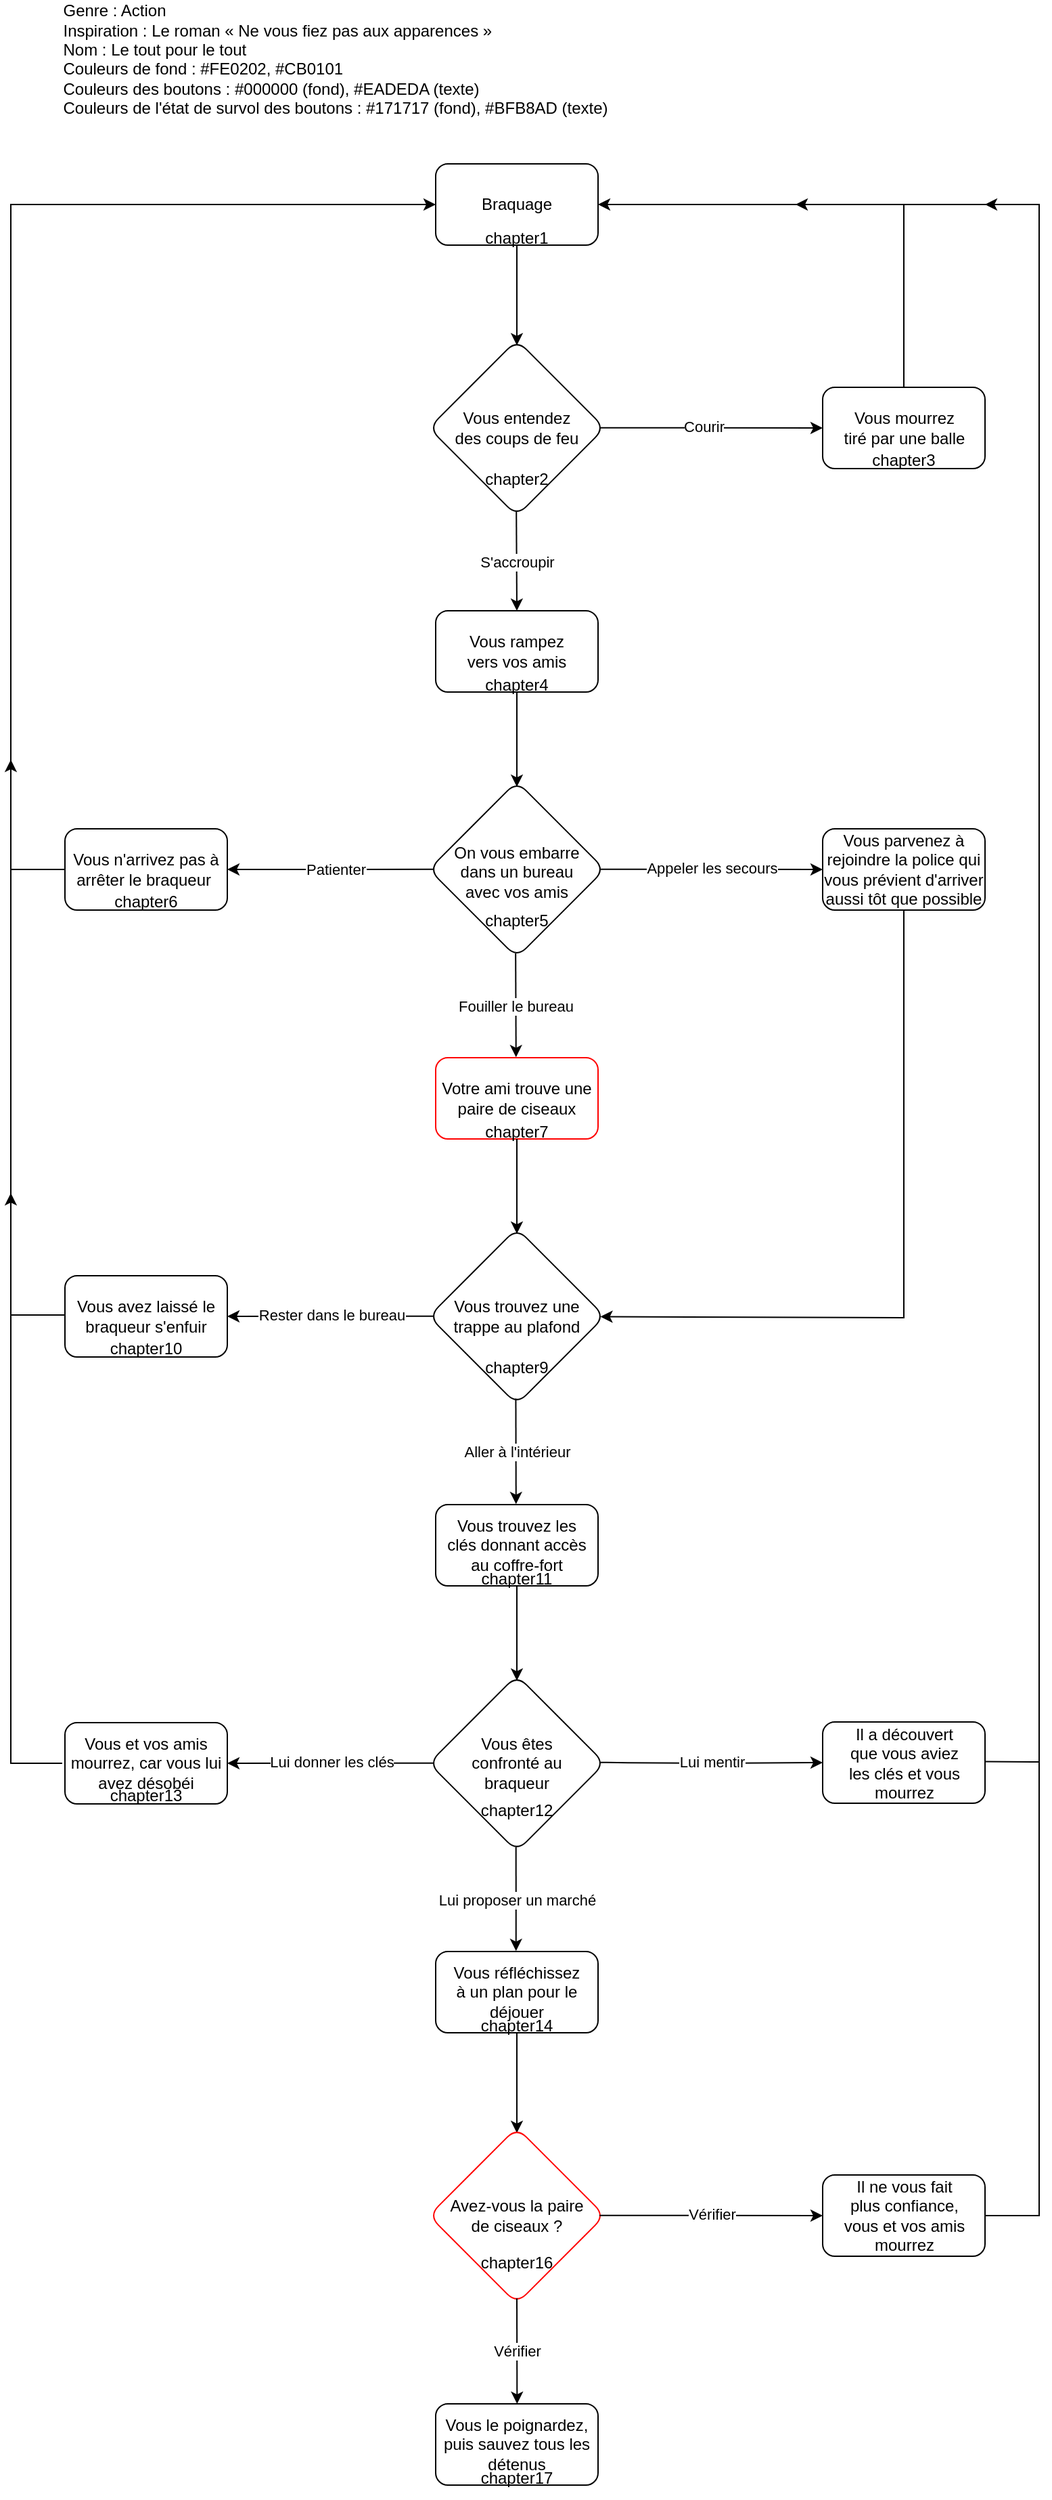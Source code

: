 <mxfile>
    <diagram id="R9KdjouUT489cZY8HfNt" name="Page-1">
        <mxGraphModel dx="1315" dy="920" grid="1" gridSize="10" guides="1" tooltips="1" connect="1" arrows="1" fold="1" page="1" pageScale="1" pageWidth="827" pageHeight="1169" background="#ffffff" math="0" shadow="0">
            <root>
                <mxCell id="0"/>
                <mxCell id="1" parent="0"/>
                <mxCell id="2" value="&lt;div style=&quot;text-align: left&quot;&gt;&lt;span&gt;Genre : Action&lt;/span&gt;&lt;/div&gt;&lt;div style=&quot;text-align: left&quot;&gt;&lt;span&gt;Inspiration : Le roman « Ne vous fiez pas aux apparences »&lt;/span&gt;&lt;/div&gt;&lt;div style=&quot;text-align: left&quot;&gt;Nom : Le tout pour le tout&lt;/div&gt;&lt;div style=&quot;text-align: left&quot;&gt;Couleurs de fond : #FE0202, #CB0101&lt;/div&gt;&lt;div style=&quot;text-align: left&quot;&gt;Couleurs des boutons : #000000 (fond), #EADEDA (texte)&lt;/div&gt;&lt;div style=&quot;text-align: left&quot;&gt;Couleurs de l'état de survol des boutons : #171717 (fond), #BFB8AD (texte)&lt;/div&gt;&lt;div style=&quot;text-align: left&quot;&gt;&lt;br&gt;&lt;/div&gt;" style="text;html=1;strokeColor=none;fillColor=none;align=center;verticalAlign=middle;whiteSpace=wrap;rounded=0;fontColor=#000000;" parent="1" vertex="1">
                    <mxGeometry x="74.97" y="40" width="410" height="100" as="geometry"/>
                </mxCell>
                <mxCell id="6" value="" style="edgeStyle=none;html=1;entryX=0.5;entryY=0;entryDx=0;entryDy=0;exitX=0.5;exitY=1;exitDx=0;exitDy=0;fontColor=#000000;strokeColor=#000000;" parent="1" source="3" edge="1">
                    <mxGeometry relative="1" as="geometry">
                        <mxPoint x="414" y="224" as="sourcePoint"/>
                        <mxPoint x="414" y="294" as="targetPoint"/>
                    </mxGeometry>
                </mxCell>
                <mxCell id="3" value="" style="rounded=1;whiteSpace=wrap;html=1;fontColor=#000000;fillColor=#FFFFFF;strokeColor=#000000;" parent="1" vertex="1">
                    <mxGeometry x="354" y="160" width="120" height="60" as="geometry"/>
                </mxCell>
                <mxCell id="4" value="Braquage" style="text;html=1;strokeColor=none;fillColor=none;align=center;verticalAlign=middle;whiteSpace=wrap;rounded=0;fontColor=#000000;" parent="1" vertex="1">
                    <mxGeometry x="381" y="175" width="66" height="30" as="geometry"/>
                </mxCell>
                <mxCell id="5" value="" style="rhombus;whiteSpace=wrap;html=1;rounded=1;fontColor=#000000;fillColor=#FFFFFF;strokeColor=#000000;" parent="1" vertex="1">
                    <mxGeometry x="349" y="290" width="130" height="130" as="geometry"/>
                </mxCell>
                <mxCell id="7" value="Vous entendez des coups de feu" style="text;html=1;strokeColor=none;fillColor=none;align=center;verticalAlign=middle;whiteSpace=wrap;rounded=0;fontColor=#000000;" parent="1" vertex="1">
                    <mxGeometry x="366" y="340" width="96" height="30" as="geometry"/>
                </mxCell>
                <mxCell id="66" style="edgeStyle=none;rounded=0;html=1;exitX=0.5;exitY=0;exitDx=0;exitDy=0;entryX=1;entryY=0.5;entryDx=0;entryDy=0;fontColor=#000000;strokeColor=#000000;" parent="1" source="10" target="3" edge="1">
                    <mxGeometry relative="1" as="geometry">
                        <Array as="points">
                            <mxPoint x="700" y="190"/>
                        </Array>
                    </mxGeometry>
                </mxCell>
                <mxCell id="10" value="" style="whiteSpace=wrap;html=1;rounded=1;fontColor=#000000;fillColor=#FFFFFF;strokeColor=#000000;" parent="1" vertex="1">
                    <mxGeometry x="640" y="325" width="120" height="60" as="geometry"/>
                </mxCell>
                <mxCell id="12" value="" style="endArrow=classic;html=1;entryX=0;entryY=0.5;entryDx=0;entryDy=0;fontColor=#000000;strokeColor=#000000;" parent="1" edge="1">
                    <mxGeometry relative="1" as="geometry">
                        <mxPoint x="475" y="354.83" as="sourcePoint"/>
                        <mxPoint x="640" y="355" as="targetPoint"/>
                    </mxGeometry>
                </mxCell>
                <mxCell id="72" value="Courir" style="edgeLabel;align=center;verticalAlign=middle;resizable=0;points=[];labelBackgroundColor=#FFFFFF;fontColor=#000000;labelBorderColor=none;html=1;" parent="12" vertex="1" connectable="0">
                    <mxGeometry x="-0.064" y="-1" relative="1" as="geometry">
                        <mxPoint y="-2" as="offset"/>
                    </mxGeometry>
                </mxCell>
                <mxCell id="14" value="Vous mourrez tiré par une balle" style="text;html=1;strokeColor=none;fillColor=none;align=center;verticalAlign=middle;whiteSpace=wrap;rounded=0;fontColor=#000000;" parent="1" vertex="1">
                    <mxGeometry x="653.75" y="340" width="92.5" height="30" as="geometry"/>
                </mxCell>
                <mxCell id="21" value="" style="edgeStyle=none;html=1;fontColor=#000000;strokeColor=#000000;" parent="1" source="15" edge="1">
                    <mxGeometry relative="1" as="geometry">
                        <mxPoint x="414" y="620" as="targetPoint"/>
                    </mxGeometry>
                </mxCell>
                <mxCell id="15" value="" style="rounded=1;whiteSpace=wrap;html=1;fontColor=#000000;fillColor=#FFFFFF;strokeColor=#000000;" parent="1" vertex="1">
                    <mxGeometry x="354" y="490" width="120" height="60" as="geometry"/>
                </mxCell>
                <mxCell id="16" value="" style="endArrow=classic;html=1;exitX=0.497;exitY=0.972;exitDx=0;exitDy=0;exitPerimeter=0;fontColor=#000000;strokeColor=#000000;" parent="1" source="5" edge="1">
                    <mxGeometry relative="1" as="geometry">
                        <mxPoint x="413.66" y="420" as="sourcePoint"/>
                        <mxPoint x="414" y="490" as="targetPoint"/>
                    </mxGeometry>
                </mxCell>
                <mxCell id="17" value="S'accroupir" style="edgeLabel;resizable=0;html=1;align=center;verticalAlign=middle;fontColor=#000000;labelBackgroundColor=#FFFFFF;" parent="16" connectable="0" vertex="1">
                    <mxGeometry relative="1" as="geometry">
                        <mxPoint as="offset"/>
                    </mxGeometry>
                </mxCell>
                <mxCell id="18" value="Vous rampez vers vos amis" style="text;html=1;strokeColor=none;fillColor=none;align=center;verticalAlign=middle;whiteSpace=wrap;rounded=0;fontColor=#000000;" parent="1" vertex="1">
                    <mxGeometry x="376" y="505" width="76" height="30" as="geometry"/>
                </mxCell>
                <mxCell id="19" value="" style="rhombus;whiteSpace=wrap;html=1;rounded=1;shadow=0;fontColor=#000000;fillColor=#FFFFFF;strokeColor=#000000;" parent="1" vertex="1">
                    <mxGeometry x="349" y="616" width="130" height="130" as="geometry"/>
                </mxCell>
                <mxCell id="20" value="On vous embarre dans un bureau avec vos amis" style="text;html=1;strokeColor=none;fillColor=none;align=center;verticalAlign=middle;whiteSpace=wrap;rounded=0;fontColor=#000000;" parent="1" vertex="1">
                    <mxGeometry x="366" y="663" width="96" height="40" as="geometry"/>
                </mxCell>
                <mxCell id="23" value="" style="whiteSpace=wrap;html=1;rounded=1;fontColor=#000000;fillColor=#FFFFFF;strokeColor=#000000;" parent="1" vertex="1">
                    <mxGeometry x="80" y="651" width="120" height="60" as="geometry"/>
                </mxCell>
                <mxCell id="64" style="edgeStyle=none;html=1;entryX=0;entryY=0.5;entryDx=0;entryDy=0;rounded=0;fontColor=#000000;strokeColor=#000000;" parent="1" target="3" edge="1">
                    <mxGeometry relative="1" as="geometry">
                        <mxPoint x="80" y="681" as="sourcePoint"/>
                        <Array as="points">
                            <mxPoint x="40" y="681"/>
                            <mxPoint x="40" y="190"/>
                        </Array>
                    </mxGeometry>
                </mxCell>
                <mxCell id="24" value="Vous n'arrivez pas à arrêter le braqueur&amp;nbsp;" style="text;html=1;strokeColor=none;fillColor=none;align=center;verticalAlign=middle;whiteSpace=wrap;rounded=0;fontColor=#000000;" parent="1" vertex="1">
                    <mxGeometry x="77.97" y="666" width="124.06" height="30" as="geometry"/>
                </mxCell>
                <mxCell id="25" value="" style="endArrow=classic;html=1;exitX=0.026;exitY=0.499;exitDx=0;exitDy=0;exitPerimeter=0;fontColor=#000000;strokeColor=#000000;" parent="1" source="19" edge="1">
                    <mxGeometry relative="1" as="geometry">
                        <mxPoint x="350" y="681" as="sourcePoint"/>
                        <mxPoint x="200" y="681" as="targetPoint"/>
                        <Array as="points">
                            <mxPoint x="280" y="681"/>
                        </Array>
                    </mxGeometry>
                </mxCell>
                <mxCell id="27" value="" style="rounded=1;whiteSpace=wrap;html=1;fontColor=#000000;fillColor=#FFFFFF;strokeColor=#FF0000;" parent="1" vertex="1">
                    <mxGeometry x="354" y="820" width="120" height="60" as="geometry"/>
                </mxCell>
                <mxCell id="28" value="Votre ami trouve une paire de ciseaux" style="text;html=1;strokeColor=none;fillColor=none;align=center;verticalAlign=middle;whiteSpace=wrap;rounded=0;fontColor=#000000;" parent="1" vertex="1">
                    <mxGeometry x="355" y="835" width="118" height="30" as="geometry"/>
                </mxCell>
                <mxCell id="29" value="" style="endArrow=classic;html=1;exitX=0.493;exitY=0.977;exitDx=0;exitDy=0;exitPerimeter=0;fontColor=#000000;strokeColor=#000000;" parent="1" source="19" edge="1">
                    <mxGeometry relative="1" as="geometry">
                        <mxPoint x="413.0" y="746.0" as="sourcePoint"/>
                        <mxPoint x="413.39" y="819.64" as="targetPoint"/>
                    </mxGeometry>
                </mxCell>
                <mxCell id="30" value="Fouiller le bureau" style="edgeLabel;resizable=0;html=1;align=center;verticalAlign=middle;fontColor=#000000;labelBackgroundColor=#FFFFFF;" parent="29" connectable="0" vertex="1">
                    <mxGeometry relative="1" as="geometry">
                        <mxPoint as="offset"/>
                    </mxGeometry>
                </mxCell>
                <mxCell id="31" value="" style="edgeStyle=none;html=1;fontColor=#000000;strokeColor=#000000;" parent="1" edge="1">
                    <mxGeometry relative="1" as="geometry">
                        <mxPoint x="414" y="880" as="sourcePoint"/>
                        <mxPoint x="414" y="950" as="targetPoint"/>
                    </mxGeometry>
                </mxCell>
                <mxCell id="32" value="" style="rhombus;whiteSpace=wrap;html=1;rounded=1;fontColor=#000000;fillColor=#FFFFFF;strokeColor=#000000;" parent="1" vertex="1">
                    <mxGeometry x="349" y="946" width="130" height="130" as="geometry"/>
                </mxCell>
                <mxCell id="33" value="Vous trouvez une trappe au plafond" style="text;html=1;strokeColor=none;fillColor=none;align=center;verticalAlign=middle;whiteSpace=wrap;rounded=0;fontColor=#000000;" parent="1" vertex="1">
                    <mxGeometry x="362" y="991" width="104" height="40" as="geometry"/>
                </mxCell>
                <mxCell id="34" value="" style="whiteSpace=wrap;html=1;rounded=1;fontColor=#000000;fillColor=#FFFFFF;strokeColor=#000000;" parent="1" vertex="1">
                    <mxGeometry x="80" y="981" width="120" height="60" as="geometry"/>
                </mxCell>
                <mxCell id="67" style="edgeStyle=none;rounded=0;html=1;fontColor=#000000;strokeColor=#000000;" parent="1" edge="1">
                    <mxGeometry relative="1" as="geometry">
                        <mxPoint x="40" y="600" as="targetPoint"/>
                        <mxPoint x="80" y="1010" as="sourcePoint"/>
                        <Array as="points">
                            <mxPoint x="40" y="1010"/>
                        </Array>
                    </mxGeometry>
                </mxCell>
                <mxCell id="35" value="Vous avez laissé le braqueur s'enfuir" style="text;html=1;strokeColor=none;fillColor=none;align=center;verticalAlign=middle;whiteSpace=wrap;rounded=0;fontColor=#000000;" parent="1" vertex="1">
                    <mxGeometry x="77.97" y="996" width="124.06" height="30" as="geometry"/>
                </mxCell>
                <mxCell id="36" value="" style="endArrow=classic;html=1;exitX=0.026;exitY=0.499;exitDx=0;exitDy=0;exitPerimeter=0;fontColor=#000000;strokeColor=#000000;" parent="1" source="32" edge="1">
                    <mxGeometry relative="1" as="geometry">
                        <mxPoint x="350" y="1011" as="sourcePoint"/>
                        <mxPoint x="200" y="1011" as="targetPoint"/>
                        <Array as="points"/>
                    </mxGeometry>
                </mxCell>
                <mxCell id="37" value="Rester dans le bureau" style="edgeLabel;resizable=0;html=1;align=center;verticalAlign=middle;fontColor=#000000;labelBackgroundColor=#FFFFFF;" parent="36" connectable="0" vertex="1">
                    <mxGeometry relative="1" as="geometry">
                        <mxPoint y="-1" as="offset"/>
                    </mxGeometry>
                </mxCell>
                <mxCell id="38" value="" style="rounded=1;whiteSpace=wrap;html=1;fontColor=#000000;fillColor=#FFFFFF;strokeColor=#000000;" parent="1" vertex="1">
                    <mxGeometry x="354" y="1150" width="120" height="60" as="geometry"/>
                </mxCell>
                <mxCell id="39" value="Vous trouvez les clés donnant accès au coffre-fort" style="text;html=1;strokeColor=none;fillColor=none;align=center;verticalAlign=middle;whiteSpace=wrap;rounded=0;fontColor=#000000;" parent="1" vertex="1">
                    <mxGeometry x="360" y="1165" width="108" height="30" as="geometry"/>
                </mxCell>
                <mxCell id="40" value="" style="endArrow=classic;html=1;exitX=0.494;exitY=0.967;exitDx=0;exitDy=0;exitPerimeter=0;fontColor=#000000;strokeColor=#000000;" parent="1" source="32" edge="1">
                    <mxGeometry relative="1" as="geometry">
                        <mxPoint x="413" y="1076" as="sourcePoint"/>
                        <mxPoint x="413.39" y="1149.64" as="targetPoint"/>
                    </mxGeometry>
                </mxCell>
                <mxCell id="41" value="Aller à l'intérieur" style="edgeLabel;resizable=0;html=1;align=center;verticalAlign=middle;fontColor=#000000;labelBackgroundColor=#FFFFFF;" parent="40" connectable="0" vertex="1">
                    <mxGeometry relative="1" as="geometry"/>
                </mxCell>
                <mxCell id="42" value="" style="edgeStyle=none;html=1;fontColor=#000000;strokeColor=#000000;" parent="1" edge="1">
                    <mxGeometry relative="1" as="geometry">
                        <mxPoint x="414" y="1210" as="sourcePoint"/>
                        <mxPoint x="414" y="1280" as="targetPoint"/>
                    </mxGeometry>
                </mxCell>
                <mxCell id="43" value="" style="rhombus;whiteSpace=wrap;html=1;rounded=1;fontColor=#000000;fillColor=#FFFFFF;strokeColor=#000000;" parent="1" vertex="1">
                    <mxGeometry x="349" y="1276" width="130" height="130" as="geometry"/>
                </mxCell>
                <mxCell id="44" value="Vous êtes confronté au braqueur" style="text;html=1;strokeColor=none;fillColor=none;align=center;verticalAlign=middle;whiteSpace=wrap;rounded=0;fontColor=#000000;" parent="1" vertex="1">
                    <mxGeometry x="366" y="1321" width="96" height="39" as="geometry"/>
                </mxCell>
                <mxCell id="45" value="" style="whiteSpace=wrap;html=1;rounded=1;fontColor=#000000;fillColor=#FFFFFF;strokeColor=#000000;" parent="1" vertex="1">
                    <mxGeometry x="80" y="1311" width="120" height="60" as="geometry"/>
                </mxCell>
                <mxCell id="68" style="edgeStyle=none;rounded=0;html=1;exitX=0;exitY=0.5;exitDx=0;exitDy=0;fontColor=#000000;strokeColor=#000000;" parent="1" source="46" edge="1">
                    <mxGeometry relative="1" as="geometry">
                        <mxPoint x="40" y="920" as="targetPoint"/>
                        <Array as="points">
                            <mxPoint x="40" y="1341"/>
                        </Array>
                    </mxGeometry>
                </mxCell>
                <mxCell id="46" value="Vous et vos amis mourrez, car vous lui avez désobéi" style="text;html=1;strokeColor=none;fillColor=none;align=center;verticalAlign=middle;whiteSpace=wrap;rounded=0;fontColor=#000000;" parent="1" vertex="1">
                    <mxGeometry x="77.97" y="1326" width="124.06" height="30" as="geometry"/>
                </mxCell>
                <mxCell id="47" value="" style="endArrow=classic;html=1;exitX=0.026;exitY=0.499;exitDx=0;exitDy=0;exitPerimeter=0;fontColor=#000000;strokeColor=#000000;" parent="1" source="43" edge="1">
                    <mxGeometry relative="1" as="geometry">
                        <mxPoint x="350" y="1341" as="sourcePoint"/>
                        <mxPoint x="200" y="1341" as="targetPoint"/>
                        <Array as="points"/>
                    </mxGeometry>
                </mxCell>
                <mxCell id="48" value="Lui donner les clés" style="edgeLabel;resizable=0;html=1;align=center;verticalAlign=middle;fontColor=#000000;labelBackgroundColor=#FFFFFF;" parent="47" connectable="0" vertex="1">
                    <mxGeometry relative="1" as="geometry">
                        <mxPoint y="-1" as="offset"/>
                    </mxGeometry>
                </mxCell>
                <mxCell id="49" value="" style="rounded=1;whiteSpace=wrap;html=1;fontColor=#000000;fillColor=#FFFFFF;strokeColor=#000000;" parent="1" vertex="1">
                    <mxGeometry x="354" y="1480" width="120" height="60" as="geometry"/>
                </mxCell>
                <mxCell id="50" value="Vous réfléchissez à un plan pour le déjouer" style="text;html=1;strokeColor=none;fillColor=none;align=center;verticalAlign=middle;whiteSpace=wrap;rounded=0;fontColor=#000000;" parent="1" vertex="1">
                    <mxGeometry x="362" y="1495" width="104" height="30" as="geometry"/>
                </mxCell>
                <mxCell id="51" value="" style="endArrow=classic;html=1;exitX=0.495;exitY=0.977;exitDx=0;exitDy=0;exitPerimeter=0;fontColor=#000000;strokeColor=#000000;" parent="1" source="43" edge="1">
                    <mxGeometry relative="1" as="geometry">
                        <mxPoint x="413" y="1406" as="sourcePoint"/>
                        <mxPoint x="413.39" y="1479.64" as="targetPoint"/>
                    </mxGeometry>
                </mxCell>
                <mxCell id="52" value="Lui proposer un marché" style="edgeLabel;resizable=0;html=1;align=center;verticalAlign=middle;fontColor=#000000;labelBackgroundColor=#FFFFFF;" parent="51" connectable="0" vertex="1">
                    <mxGeometry relative="1" as="geometry"/>
                </mxCell>
                <mxCell id="53" value="" style="edgeStyle=none;html=1;entryX=0.5;entryY=0;entryDx=0;entryDy=0;exitX=0.5;exitY=1;exitDx=0;exitDy=0;fontColor=#000000;strokeColor=#000000;" parent="1" edge="1">
                    <mxGeometry relative="1" as="geometry">
                        <mxPoint x="414" y="1540" as="sourcePoint"/>
                        <mxPoint x="414" y="1614" as="targetPoint"/>
                    </mxGeometry>
                </mxCell>
                <mxCell id="54" value="" style="rhombus;whiteSpace=wrap;html=1;rounded=1;fontColor=#000000;fillColor=#FFFFFF;strokeColor=#FF0000;" parent="1" vertex="1">
                    <mxGeometry x="349" y="1610" width="130" height="130" as="geometry"/>
                </mxCell>
                <mxCell id="55" value="Avez-vous la paire de ciseaux ?" style="text;html=1;strokeColor=none;fillColor=none;align=center;verticalAlign=middle;whiteSpace=wrap;rounded=0;fontColor=#000000;" parent="1" vertex="1">
                    <mxGeometry x="357" y="1660" width="114" height="30" as="geometry"/>
                </mxCell>
                <mxCell id="84" style="edgeStyle=none;rounded=0;html=1;fontColor=#000000;strokeColor=#000000;exitX=0.998;exitY=0.488;exitDx=0;exitDy=0;exitPerimeter=0;" parent="1" source="80" edge="1">
                    <mxGeometry relative="1" as="geometry">
                        <mxPoint x="620" y="190" as="targetPoint"/>
                        <mxPoint x="960" y="1287" as="sourcePoint"/>
                        <Array as="points">
                            <mxPoint x="800" y="1340"/>
                            <mxPoint x="800" y="190"/>
                            <mxPoint x="770" y="190"/>
                        </Array>
                    </mxGeometry>
                </mxCell>
                <mxCell id="56" value="" style="whiteSpace=wrap;html=1;rounded=1;fontColor=#000000;fillColor=#FFFFFF;strokeColor=#000000;" parent="1" vertex="1">
                    <mxGeometry x="640" y="1645" width="120" height="60" as="geometry"/>
                </mxCell>
                <mxCell id="57" value="" style="endArrow=classic;html=1;entryX=0;entryY=0.5;entryDx=0;entryDy=0;fontColor=#000000;strokeColor=#000000;" parent="1" target="56" edge="1">
                    <mxGeometry relative="1" as="geometry">
                        <mxPoint x="475" y="1674.83" as="sourcePoint"/>
                        <mxPoint x="575" y="1675" as="targetPoint"/>
                    </mxGeometry>
                </mxCell>
                <mxCell id="58" value="Vérifier" style="edgeLabel;resizable=0;html=1;align=center;verticalAlign=middle;fontColor=#000000;labelBackgroundColor=#FFFFFF;" parent="57" connectable="0" vertex="1">
                    <mxGeometry relative="1" as="geometry">
                        <mxPoint y="-1" as="offset"/>
                    </mxGeometry>
                </mxCell>
                <mxCell id="102" style="edgeStyle=none;html=1;fontColor=#000000;exitX=1;exitY=0.5;exitDx=0;exitDy=0;strokeColor=#000000;rounded=0;" parent="1" source="56" edge="1">
                    <mxGeometry relative="1" as="geometry">
                        <mxPoint x="760" y="190" as="targetPoint"/>
                        <Array as="points">
                            <mxPoint x="800" y="1675"/>
                            <mxPoint x="800" y="190"/>
                        </Array>
                    </mxGeometry>
                </mxCell>
                <mxCell id="59" value="Il ne vous fait plus confiance, vous et vos amis mourrez" style="text;html=1;strokeColor=none;fillColor=none;align=center;verticalAlign=middle;whiteSpace=wrap;rounded=0;fontColor=#000000;" parent="1" vertex="1">
                    <mxGeometry x="653.75" y="1660" width="92.5" height="30" as="geometry"/>
                </mxCell>
                <mxCell id="60" value="" style="rounded=1;whiteSpace=wrap;html=1;fontColor=#000000;fillColor=#FFFFFF;strokeColor=#000000;" parent="1" vertex="1">
                    <mxGeometry x="354" y="1814" width="120" height="60" as="geometry"/>
                </mxCell>
                <mxCell id="63" value="Vous le poignardez, puis sauvez tous les détenus" style="text;html=1;strokeColor=none;fillColor=none;align=center;verticalAlign=middle;whiteSpace=wrap;rounded=0;fontColor=#000000;" parent="1" vertex="1">
                    <mxGeometry x="357" y="1829" width="114" height="30" as="geometry"/>
                </mxCell>
                <mxCell id="70" value="" style="endArrow=classic;html=1;exitX=0.494;exitY=0.967;exitDx=0;exitDy=0;exitPerimeter=0;fontColor=#000000;strokeColor=#000000;" parent="1" edge="1">
                    <mxGeometry relative="1" as="geometry">
                        <mxPoint x="414.0" y="1736.07" as="sourcePoint"/>
                        <mxPoint x="414.17" y="1814" as="targetPoint"/>
                    </mxGeometry>
                </mxCell>
                <mxCell id="71" value="Vérifier" style="edgeLabel;resizable=0;html=1;align=center;verticalAlign=middle;fontColor=#000000;labelBackgroundColor=#FFFFFF;" parent="70" connectable="0" vertex="1">
                    <mxGeometry relative="1" as="geometry"/>
                </mxCell>
                <mxCell id="73" value="Patienter" style="edgeLabel;resizable=0;html=1;align=center;verticalAlign=middle;fontColor=#000000;labelBackgroundColor=#FFFFFF;" parent="1" connectable="0" vertex="1">
                    <mxGeometry x="289.996" y="680.999" as="geometry">
                        <mxPoint x="-10" as="offset"/>
                    </mxGeometry>
                </mxCell>
                <mxCell id="74" value="" style="whiteSpace=wrap;html=1;rounded=1;fontColor=#000000;fillColor=#FFFFFF;strokeColor=#000000;" parent="1" vertex="1">
                    <mxGeometry x="640" y="651" width="120" height="60" as="geometry"/>
                </mxCell>
                <mxCell id="75" value="" style="endArrow=classic;html=1;entryX=0;entryY=0.5;entryDx=0;entryDy=0;fontColor=#000000;strokeColor=#000000;" parent="1" target="74" edge="1">
                    <mxGeometry relative="1" as="geometry">
                        <mxPoint x="475" y="680.83" as="sourcePoint"/>
                        <mxPoint x="575" y="681" as="targetPoint"/>
                    </mxGeometry>
                </mxCell>
                <mxCell id="76" value="Appeler les secours" style="edgeLabel;resizable=0;html=1;align=center;verticalAlign=middle;fontColor=#000000;labelBackgroundColor=#FFFFFF;" parent="75" connectable="0" vertex="1">
                    <mxGeometry relative="1" as="geometry">
                        <mxPoint y="-1" as="offset"/>
                    </mxGeometry>
                </mxCell>
                <mxCell id="79" style="edgeStyle=none;html=1;fontColor=#000000;entryX=0.975;entryY=0.494;entryDx=0;entryDy=0;strokeColor=#000000;rounded=0;entryPerimeter=0;" parent="1" edge="1">
                    <mxGeometry relative="1" as="geometry">
                        <mxPoint x="475.75" y="1011.22" as="targetPoint"/>
                        <mxPoint x="700" y="711" as="sourcePoint"/>
                        <Array as="points">
                            <mxPoint x="700" y="1012"/>
                        </Array>
                    </mxGeometry>
                </mxCell>
                <mxCell id="77" value="Vous parvenez à rejoindre la police qui vous prévient d'arriver aussi tôt que possible" style="text;html=1;strokeColor=none;fillColor=none;align=center;verticalAlign=middle;whiteSpace=wrap;rounded=0;fontColor=#000000;" parent="1" vertex="1">
                    <mxGeometry x="635.94" y="666" width="128.13" height="30" as="geometry"/>
                </mxCell>
                <mxCell id="80" value="" style="whiteSpace=wrap;html=1;rounded=1;fontColor=#000000;fillColor=#FFFFFF;strokeColor=#000000;" parent="1" vertex="1">
                    <mxGeometry x="640" y="1310.5" width="120" height="60" as="geometry"/>
                </mxCell>
                <mxCell id="81" value="" style="endArrow=classic;html=1;entryX=0;entryY=0.5;entryDx=0;entryDy=0;fontColor=#000000;strokeColor=#000000;" parent="1" target="80" edge="1">
                    <mxGeometry relative="1" as="geometry">
                        <mxPoint x="475" y="1340.33" as="sourcePoint"/>
                        <mxPoint x="575" y="1340.5" as="targetPoint"/>
                        <Array as="points">
                            <mxPoint x="486" y="1340.5"/>
                            <mxPoint x="550" y="1341"/>
                        </Array>
                    </mxGeometry>
                </mxCell>
                <mxCell id="82" value="Lui mentir" style="edgeLabel;resizable=0;html=1;align=center;verticalAlign=middle;fontColor=#000000;labelBackgroundColor=#FFFFFF;" parent="81" connectable="0" vertex="1">
                    <mxGeometry relative="1" as="geometry">
                        <mxPoint y="-1" as="offset"/>
                    </mxGeometry>
                </mxCell>
                <mxCell id="83" value="Il a découvert que vous aviez les clés et vous mourrez" style="text;html=1;strokeColor=none;fillColor=none;align=center;verticalAlign=middle;whiteSpace=wrap;rounded=0;fontColor=#000000;" parent="1" vertex="1">
                    <mxGeometry x="653.75" y="1325.5" width="92.5" height="30" as="geometry"/>
                </mxCell>
                <mxCell id="85" value="chapter1" style="text;html=1;strokeColor=none;fillColor=none;align=center;verticalAlign=middle;whiteSpace=wrap;rounded=0;fontColor=#000000;" parent="1" vertex="1">
                    <mxGeometry x="384" y="200" width="60" height="30" as="geometry"/>
                </mxCell>
                <mxCell id="86" value="chapter2" style="text;html=1;strokeColor=none;fillColor=none;align=center;verticalAlign=middle;whiteSpace=wrap;rounded=0;fontColor=#000000;" parent="1" vertex="1">
                    <mxGeometry x="384" y="378" width="60" height="30" as="geometry"/>
                </mxCell>
                <mxCell id="87" value="chapter3" style="text;html=1;strokeColor=none;fillColor=none;align=center;verticalAlign=middle;whiteSpace=wrap;rounded=0;fontColor=#000000;" parent="1" vertex="1">
                    <mxGeometry x="670.01" y="364" width="60" height="30" as="geometry"/>
                </mxCell>
                <mxCell id="88" value="chapter4" style="text;html=1;strokeColor=none;fillColor=none;align=center;verticalAlign=middle;whiteSpace=wrap;rounded=0;fontColor=#000000;" parent="1" vertex="1">
                    <mxGeometry x="384" y="530" width="60" height="30" as="geometry"/>
                </mxCell>
                <mxCell id="89" value="chapter6" style="text;html=1;strokeColor=none;fillColor=none;align=center;verticalAlign=middle;whiteSpace=wrap;rounded=0;fontColor=#000000;" parent="1" vertex="1">
                    <mxGeometry x="110" y="690" width="60" height="30" as="geometry"/>
                </mxCell>
                <mxCell id="90" value="chapter5" style="text;html=1;strokeColor=none;fillColor=none;align=center;verticalAlign=middle;whiteSpace=wrap;rounded=0;fontColor=#000000;" parent="1" vertex="1">
                    <mxGeometry x="384" y="704" width="60" height="30" as="geometry"/>
                </mxCell>
                <mxCell id="91" value="chapter7" style="text;html=1;strokeColor=none;fillColor=none;align=center;verticalAlign=middle;whiteSpace=wrap;rounded=0;fontColor=#000000;" parent="1" vertex="1">
                    <mxGeometry x="384" y="860" width="60" height="30" as="geometry"/>
                </mxCell>
                <mxCell id="92" value="chapter9" style="text;html=1;strokeColor=none;fillColor=none;align=center;verticalAlign=middle;whiteSpace=wrap;rounded=0;fontColor=#000000;" parent="1" vertex="1">
                    <mxGeometry x="384" y="1034" width="60" height="30" as="geometry"/>
                </mxCell>
                <mxCell id="93" value="chapter10" style="text;html=1;strokeColor=none;fillColor=none;align=center;verticalAlign=middle;whiteSpace=wrap;rounded=0;fontColor=#000000;" parent="1" vertex="1">
                    <mxGeometry x="110" y="1020" width="60" height="30" as="geometry"/>
                </mxCell>
                <mxCell id="94" value="chapter12" style="text;html=1;strokeColor=none;fillColor=none;align=center;verticalAlign=middle;whiteSpace=wrap;rounded=0;fontColor=#000000;" parent="1" vertex="1">
                    <mxGeometry x="384" y="1361" width="60" height="30" as="geometry"/>
                </mxCell>
                <mxCell id="96" value="chapter14" style="text;html=1;strokeColor=none;fillColor=none;align=center;verticalAlign=middle;whiteSpace=wrap;rounded=0;fontColor=#000000;" parent="1" vertex="1">
                    <mxGeometry x="384" y="1520" width="60" height="30" as="geometry"/>
                </mxCell>
                <mxCell id="97" value="chapter11" style="text;html=1;strokeColor=none;fillColor=none;align=center;verticalAlign=middle;whiteSpace=wrap;rounded=0;fontColor=#000000;" parent="1" vertex="1">
                    <mxGeometry x="384" y="1190" width="60" height="30" as="geometry"/>
                </mxCell>
                <mxCell id="98" value="chapter13" style="text;html=1;strokeColor=none;fillColor=none;align=center;verticalAlign=middle;whiteSpace=wrap;rounded=0;fontColor=#000000;" parent="1" vertex="1">
                    <mxGeometry x="110" y="1350" width="60" height="30" as="geometry"/>
                </mxCell>
                <mxCell id="99" value="chapter16" style="text;html=1;strokeColor=none;fillColor=none;align=center;verticalAlign=middle;whiteSpace=wrap;rounded=0;fontColor=#000000;" parent="1" vertex="1">
                    <mxGeometry x="384" y="1695" width="60" height="30" as="geometry"/>
                </mxCell>
                <mxCell id="100" value="chapter17" style="text;html=1;strokeColor=none;fillColor=none;align=center;verticalAlign=middle;whiteSpace=wrap;rounded=0;fontColor=#000000;" parent="1" vertex="1">
                    <mxGeometry x="384" y="1854" width="60" height="30" as="geometry"/>
                </mxCell>
            </root>
        </mxGraphModel>
    </diagram>
</mxfile>
